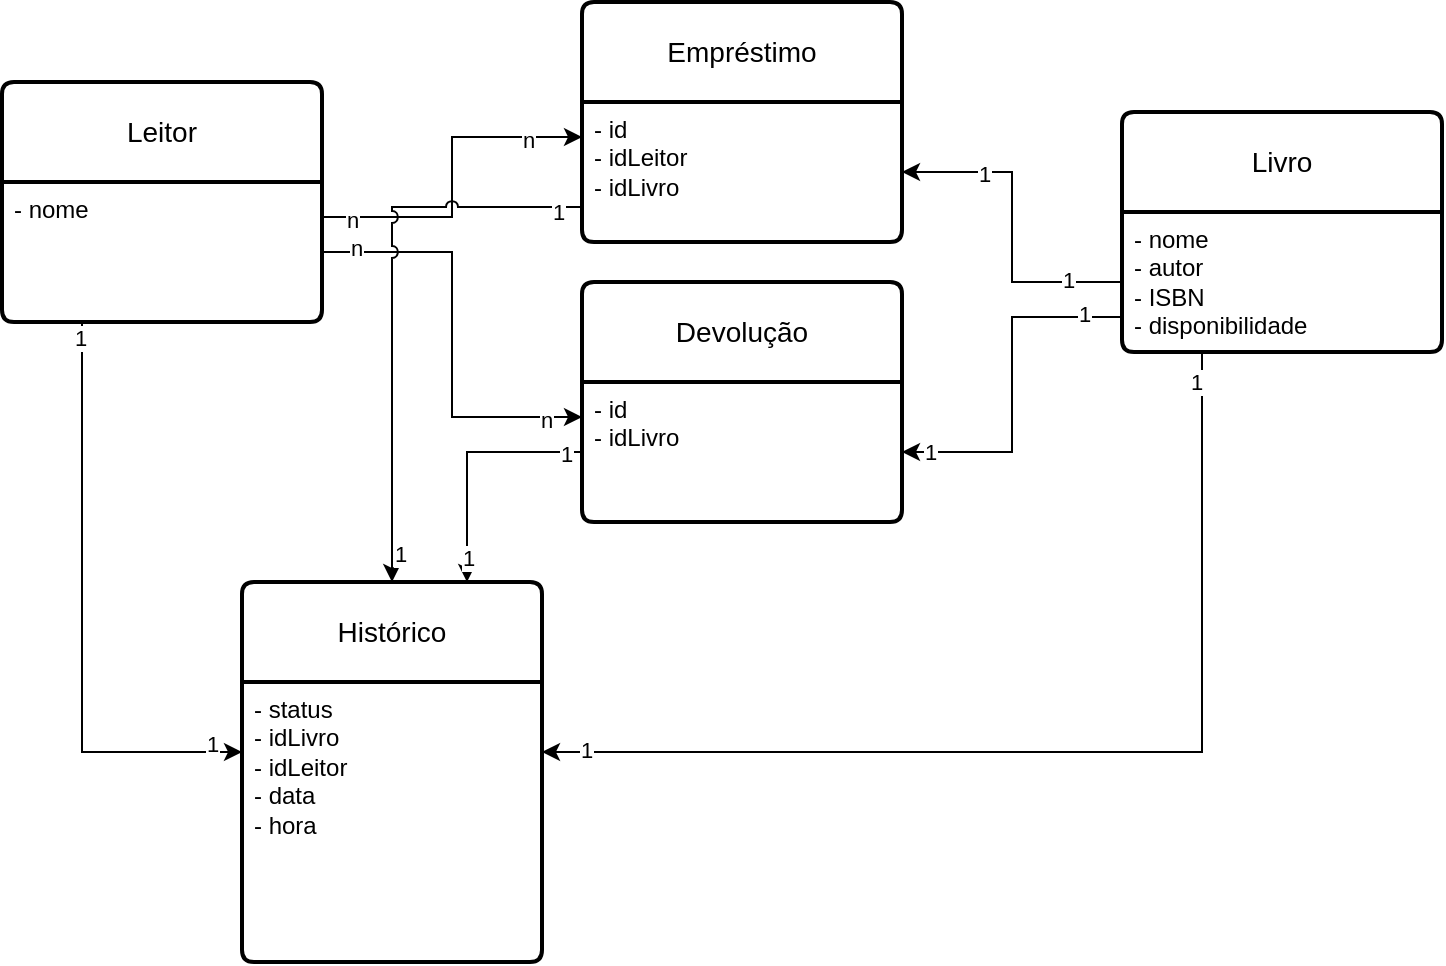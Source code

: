 <mxfile version="21.7.4" type="device">
  <diagram name="Página-1" id="WaIed0l1QU56m08_m2mu">
    <mxGraphModel dx="926" dy="495" grid="1" gridSize="10" guides="1" tooltips="1" connect="1" arrows="1" fold="1" page="1" pageScale="1" pageWidth="827" pageHeight="1169" math="0" shadow="0">
      <root>
        <mxCell id="0" />
        <mxCell id="1" parent="0" />
        <mxCell id="XOwKEEIUK-BKNomthdIa-1" value="Livro" style="swimlane;childLayout=stackLayout;horizontal=1;startSize=50;horizontalStack=0;rounded=1;fontSize=14;fontStyle=0;strokeWidth=2;resizeParent=0;resizeLast=1;shadow=0;dashed=0;align=center;arcSize=4;whiteSpace=wrap;html=1;" vertex="1" parent="1">
          <mxGeometry x="610" y="525" width="160" height="120" as="geometry" />
        </mxCell>
        <mxCell id="XOwKEEIUK-BKNomthdIa-2" value="- nome&lt;br&gt;- autor&lt;br&gt;- ISBN&lt;br&gt;- disponibilidade" style="align=left;strokeColor=none;fillColor=none;spacingLeft=4;fontSize=12;verticalAlign=top;resizable=0;rotatable=0;part=1;html=1;" vertex="1" parent="XOwKEEIUK-BKNomthdIa-1">
          <mxGeometry y="50" width="160" height="70" as="geometry" />
        </mxCell>
        <mxCell id="XOwKEEIUK-BKNomthdIa-3" value="Leitor" style="swimlane;childLayout=stackLayout;horizontal=1;startSize=50;horizontalStack=0;rounded=1;fontSize=14;fontStyle=0;strokeWidth=2;resizeParent=0;resizeLast=1;shadow=0;dashed=0;align=center;arcSize=4;whiteSpace=wrap;html=1;" vertex="1" parent="1">
          <mxGeometry x="50" y="510" width="160" height="120" as="geometry" />
        </mxCell>
        <mxCell id="XOwKEEIUK-BKNomthdIa-4" value="- nome" style="align=left;strokeColor=none;fillColor=none;spacingLeft=4;fontSize=12;verticalAlign=top;resizable=0;rotatable=0;part=1;html=1;" vertex="1" parent="XOwKEEIUK-BKNomthdIa-3">
          <mxGeometry y="50" width="160" height="70" as="geometry" />
        </mxCell>
        <mxCell id="XOwKEEIUK-BKNomthdIa-5" value="Empréstimo" style="swimlane;childLayout=stackLayout;horizontal=1;startSize=50;horizontalStack=0;rounded=1;fontSize=14;fontStyle=0;strokeWidth=2;resizeParent=0;resizeLast=1;shadow=0;dashed=0;align=center;arcSize=4;whiteSpace=wrap;html=1;" vertex="1" parent="1">
          <mxGeometry x="340" y="470" width="160" height="120" as="geometry" />
        </mxCell>
        <mxCell id="XOwKEEIUK-BKNomthdIa-6" value="- id&lt;br&gt;- idLeitor&lt;br&gt;- idLivro" style="align=left;strokeColor=none;fillColor=none;spacingLeft=4;fontSize=12;verticalAlign=top;resizable=0;rotatable=0;part=1;html=1;" vertex="1" parent="XOwKEEIUK-BKNomthdIa-5">
          <mxGeometry y="50" width="160" height="70" as="geometry" />
        </mxCell>
        <mxCell id="XOwKEEIUK-BKNomthdIa-7" value="Devolução" style="swimlane;childLayout=stackLayout;horizontal=1;startSize=50;horizontalStack=0;rounded=1;fontSize=14;fontStyle=0;strokeWidth=2;resizeParent=0;resizeLast=1;shadow=0;dashed=0;align=center;arcSize=4;whiteSpace=wrap;html=1;" vertex="1" parent="1">
          <mxGeometry x="340" y="610" width="160" height="120" as="geometry" />
        </mxCell>
        <mxCell id="XOwKEEIUK-BKNomthdIa-8" value="- id&lt;br&gt;- idLivro" style="align=left;strokeColor=none;fillColor=none;spacingLeft=4;fontSize=12;verticalAlign=top;resizable=0;rotatable=0;part=1;html=1;" vertex="1" parent="XOwKEEIUK-BKNomthdIa-7">
          <mxGeometry y="50" width="160" height="70" as="geometry" />
        </mxCell>
        <mxCell id="XOwKEEIUK-BKNomthdIa-9" value="Histórico" style="swimlane;childLayout=stackLayout;horizontal=1;startSize=50;horizontalStack=0;rounded=1;fontSize=14;fontStyle=0;strokeWidth=2;resizeParent=0;resizeLast=1;shadow=0;dashed=0;align=center;arcSize=4;whiteSpace=wrap;html=1;" vertex="1" parent="1">
          <mxGeometry x="170" y="760" width="150" height="190" as="geometry">
            <mxRectangle x="60" y="230" width="90" height="50" as="alternateBounds" />
          </mxGeometry>
        </mxCell>
        <mxCell id="XOwKEEIUK-BKNomthdIa-12" value="" style="line;strokeWidth=1;rotatable=0;dashed=0;labelPosition=right;align=left;verticalAlign=middle;spacingTop=0;spacingLeft=6;points=[];portConstraint=eastwest;" vertex="1" parent="XOwKEEIUK-BKNomthdIa-9">
          <mxGeometry y="50" width="150" as="geometry" />
        </mxCell>
        <mxCell id="XOwKEEIUK-BKNomthdIa-10" value="- status&lt;br&gt;- idLivro&lt;br&gt;- idLeitor&lt;br&gt;- data&lt;br&gt;- hora" style="align=left;strokeColor=none;fillColor=none;spacingLeft=4;fontSize=12;verticalAlign=top;resizable=0;rotatable=0;part=1;html=1;" vertex="1" parent="XOwKEEIUK-BKNomthdIa-9">
          <mxGeometry y="50" width="150" height="140" as="geometry" />
        </mxCell>
        <mxCell id="XOwKEEIUK-BKNomthdIa-20" style="edgeStyle=orthogonalEdgeStyle;rounded=0;orthogonalLoop=1;jettySize=auto;html=1;exitX=1;exitY=0.25;exitDx=0;exitDy=0;entryX=0;entryY=0.25;entryDx=0;entryDy=0;" edge="1" parent="1" source="XOwKEEIUK-BKNomthdIa-4" target="XOwKEEIUK-BKNomthdIa-6">
          <mxGeometry relative="1" as="geometry" />
        </mxCell>
        <mxCell id="XOwKEEIUK-BKNomthdIa-24" value="n" style="edgeLabel;html=1;align=center;verticalAlign=middle;resizable=0;points=[];" vertex="1" connectable="0" parent="XOwKEEIUK-BKNomthdIa-20">
          <mxGeometry x="0.685" relative="1" as="geometry">
            <mxPoint y="1" as="offset" />
          </mxGeometry>
        </mxCell>
        <mxCell id="XOwKEEIUK-BKNomthdIa-26" value="n" style="edgeLabel;html=1;align=center;verticalAlign=middle;resizable=0;points=[];" vertex="1" connectable="0" parent="XOwKEEIUK-BKNomthdIa-20">
          <mxGeometry x="-0.828" y="-1" relative="1" as="geometry">
            <mxPoint as="offset" />
          </mxGeometry>
        </mxCell>
        <mxCell id="XOwKEEIUK-BKNomthdIa-22" style="edgeStyle=orthogonalEdgeStyle;rounded=0;orthogonalLoop=1;jettySize=auto;html=1;exitX=0;exitY=0.5;exitDx=0;exitDy=0;entryX=1;entryY=0.5;entryDx=0;entryDy=0;" edge="1" parent="1" source="XOwKEEIUK-BKNomthdIa-2" target="XOwKEEIUK-BKNomthdIa-6">
          <mxGeometry relative="1" as="geometry" />
        </mxCell>
        <mxCell id="XOwKEEIUK-BKNomthdIa-27" value="1" style="edgeLabel;html=1;align=center;verticalAlign=middle;resizable=0;points=[];" vertex="1" connectable="0" parent="XOwKEEIUK-BKNomthdIa-22">
          <mxGeometry x="-0.674" y="-1" relative="1" as="geometry">
            <mxPoint as="offset" />
          </mxGeometry>
        </mxCell>
        <mxCell id="XOwKEEIUK-BKNomthdIa-28" value="1" style="edgeLabel;html=1;align=center;verticalAlign=middle;resizable=0;points=[];" vertex="1" connectable="0" parent="XOwKEEIUK-BKNomthdIa-22">
          <mxGeometry x="0.511" y="1" relative="1" as="geometry">
            <mxPoint as="offset" />
          </mxGeometry>
        </mxCell>
        <mxCell id="XOwKEEIUK-BKNomthdIa-29" style="edgeStyle=orthogonalEdgeStyle;rounded=0;orthogonalLoop=1;jettySize=auto;html=1;exitX=1;exitY=0.5;exitDx=0;exitDy=0;entryX=0;entryY=0.25;entryDx=0;entryDy=0;" edge="1" parent="1" source="XOwKEEIUK-BKNomthdIa-4" target="XOwKEEIUK-BKNomthdIa-8">
          <mxGeometry relative="1" as="geometry" />
        </mxCell>
        <mxCell id="XOwKEEIUK-BKNomthdIa-31" value="n" style="edgeLabel;html=1;align=center;verticalAlign=middle;resizable=0;points=[];" vertex="1" connectable="0" parent="XOwKEEIUK-BKNomthdIa-29">
          <mxGeometry x="-0.846" y="2" relative="1" as="geometry">
            <mxPoint as="offset" />
          </mxGeometry>
        </mxCell>
        <mxCell id="XOwKEEIUK-BKNomthdIa-32" value="n" style="edgeLabel;html=1;align=center;verticalAlign=middle;resizable=0;points=[];" vertex="1" connectable="0" parent="XOwKEEIUK-BKNomthdIa-29">
          <mxGeometry x="0.832" y="-1" relative="1" as="geometry">
            <mxPoint as="offset" />
          </mxGeometry>
        </mxCell>
        <mxCell id="XOwKEEIUK-BKNomthdIa-30" style="edgeStyle=orthogonalEdgeStyle;rounded=0;orthogonalLoop=1;jettySize=auto;html=1;exitX=0;exitY=0.75;exitDx=0;exitDy=0;entryX=1;entryY=0.5;entryDx=0;entryDy=0;" edge="1" parent="1" source="XOwKEEIUK-BKNomthdIa-2" target="XOwKEEIUK-BKNomthdIa-8">
          <mxGeometry relative="1" as="geometry" />
        </mxCell>
        <mxCell id="XOwKEEIUK-BKNomthdIa-33" value="1" style="edgeLabel;html=1;align=center;verticalAlign=middle;resizable=0;points=[];" vertex="1" connectable="0" parent="XOwKEEIUK-BKNomthdIa-30">
          <mxGeometry x="0.844" relative="1" as="geometry">
            <mxPoint as="offset" />
          </mxGeometry>
        </mxCell>
        <mxCell id="XOwKEEIUK-BKNomthdIa-34" value="1" style="edgeLabel;html=1;align=center;verticalAlign=middle;resizable=0;points=[];" vertex="1" connectable="0" parent="XOwKEEIUK-BKNomthdIa-30">
          <mxGeometry x="-0.785" y="-2" relative="1" as="geometry">
            <mxPoint as="offset" />
          </mxGeometry>
        </mxCell>
        <mxCell id="XOwKEEIUK-BKNomthdIa-36" style="edgeStyle=orthogonalEdgeStyle;rounded=0;orthogonalLoop=1;jettySize=auto;html=1;exitX=0;exitY=0.5;exitDx=0;exitDy=0;entryX=0.75;entryY=0;entryDx=0;entryDy=0;" edge="1" parent="1" source="XOwKEEIUK-BKNomthdIa-8" target="XOwKEEIUK-BKNomthdIa-9">
          <mxGeometry relative="1" as="geometry" />
        </mxCell>
        <mxCell id="XOwKEEIUK-BKNomthdIa-43" value="1" style="edgeLabel;html=1;align=center;verticalAlign=middle;resizable=0;points=[];" vertex="1" connectable="0" parent="XOwKEEIUK-BKNomthdIa-36">
          <mxGeometry x="0.799" relative="1" as="geometry">
            <mxPoint as="offset" />
          </mxGeometry>
        </mxCell>
        <mxCell id="XOwKEEIUK-BKNomthdIa-46" value="1" style="edgeLabel;html=1;align=center;verticalAlign=middle;resizable=0;points=[];" vertex="1" connectable="0" parent="XOwKEEIUK-BKNomthdIa-36">
          <mxGeometry x="-0.868" y="1" relative="1" as="geometry">
            <mxPoint as="offset" />
          </mxGeometry>
        </mxCell>
        <mxCell id="XOwKEEIUK-BKNomthdIa-37" style="edgeStyle=orthogonalEdgeStyle;rounded=0;orthogonalLoop=1;jettySize=auto;html=1;exitX=0;exitY=0.75;exitDx=0;exitDy=0;entryX=0.5;entryY=0;entryDx=0;entryDy=0;jumpStyle=arc;" edge="1" parent="1" source="XOwKEEIUK-BKNomthdIa-6" target="XOwKEEIUK-BKNomthdIa-9">
          <mxGeometry relative="1" as="geometry" />
        </mxCell>
        <mxCell id="XOwKEEIUK-BKNomthdIa-44" value="1" style="edgeLabel;html=1;align=center;verticalAlign=middle;resizable=0;points=[];" vertex="1" connectable="0" parent="XOwKEEIUK-BKNomthdIa-37">
          <mxGeometry x="0.897" y="4" relative="1" as="geometry">
            <mxPoint as="offset" />
          </mxGeometry>
        </mxCell>
        <mxCell id="XOwKEEIUK-BKNomthdIa-45" value="1" style="edgeLabel;html=1;align=center;verticalAlign=middle;resizable=0;points=[];" vertex="1" connectable="0" parent="XOwKEEIUK-BKNomthdIa-37">
          <mxGeometry x="-0.913" y="2" relative="1" as="geometry">
            <mxPoint as="offset" />
          </mxGeometry>
        </mxCell>
        <mxCell id="XOwKEEIUK-BKNomthdIa-38" style="edgeStyle=orthogonalEdgeStyle;rounded=0;orthogonalLoop=1;jettySize=auto;html=1;exitX=0.25;exitY=1;exitDx=0;exitDy=0;entryX=1;entryY=0.25;entryDx=0;entryDy=0;" edge="1" parent="1" source="XOwKEEIUK-BKNomthdIa-2" target="XOwKEEIUK-BKNomthdIa-10">
          <mxGeometry relative="1" as="geometry" />
        </mxCell>
        <mxCell id="XOwKEEIUK-BKNomthdIa-42" value="1" style="edgeLabel;html=1;align=center;verticalAlign=middle;resizable=0;points=[];" vertex="1" connectable="0" parent="XOwKEEIUK-BKNomthdIa-38">
          <mxGeometry x="0.913" y="-1" relative="1" as="geometry">
            <mxPoint x="-1" as="offset" />
          </mxGeometry>
        </mxCell>
        <mxCell id="XOwKEEIUK-BKNomthdIa-47" value="1" style="edgeLabel;html=1;align=center;verticalAlign=middle;resizable=0;points=[];" vertex="1" connectable="0" parent="XOwKEEIUK-BKNomthdIa-38">
          <mxGeometry x="-0.946" y="-3" relative="1" as="geometry">
            <mxPoint as="offset" />
          </mxGeometry>
        </mxCell>
        <mxCell id="XOwKEEIUK-BKNomthdIa-39" style="edgeStyle=orthogonalEdgeStyle;rounded=0;orthogonalLoop=1;jettySize=auto;html=1;exitX=0.25;exitY=1;exitDx=0;exitDy=0;entryX=0;entryY=0.25;entryDx=0;entryDy=0;" edge="1" parent="1" source="XOwKEEIUK-BKNomthdIa-4" target="XOwKEEIUK-BKNomthdIa-10">
          <mxGeometry relative="1" as="geometry" />
        </mxCell>
        <mxCell id="XOwKEEIUK-BKNomthdIa-41" value="1" style="edgeLabel;html=1;align=center;verticalAlign=middle;resizable=0;points=[];" vertex="1" connectable="0" parent="XOwKEEIUK-BKNomthdIa-39">
          <mxGeometry x="0.903" y="4" relative="1" as="geometry">
            <mxPoint x="-1" as="offset" />
          </mxGeometry>
        </mxCell>
        <mxCell id="XOwKEEIUK-BKNomthdIa-48" value="1" style="edgeLabel;html=1;align=center;verticalAlign=middle;resizable=0;points=[];" vertex="1" connectable="0" parent="XOwKEEIUK-BKNomthdIa-39">
          <mxGeometry x="-0.943" y="-1" relative="1" as="geometry">
            <mxPoint y="-1" as="offset" />
          </mxGeometry>
        </mxCell>
      </root>
    </mxGraphModel>
  </diagram>
</mxfile>
